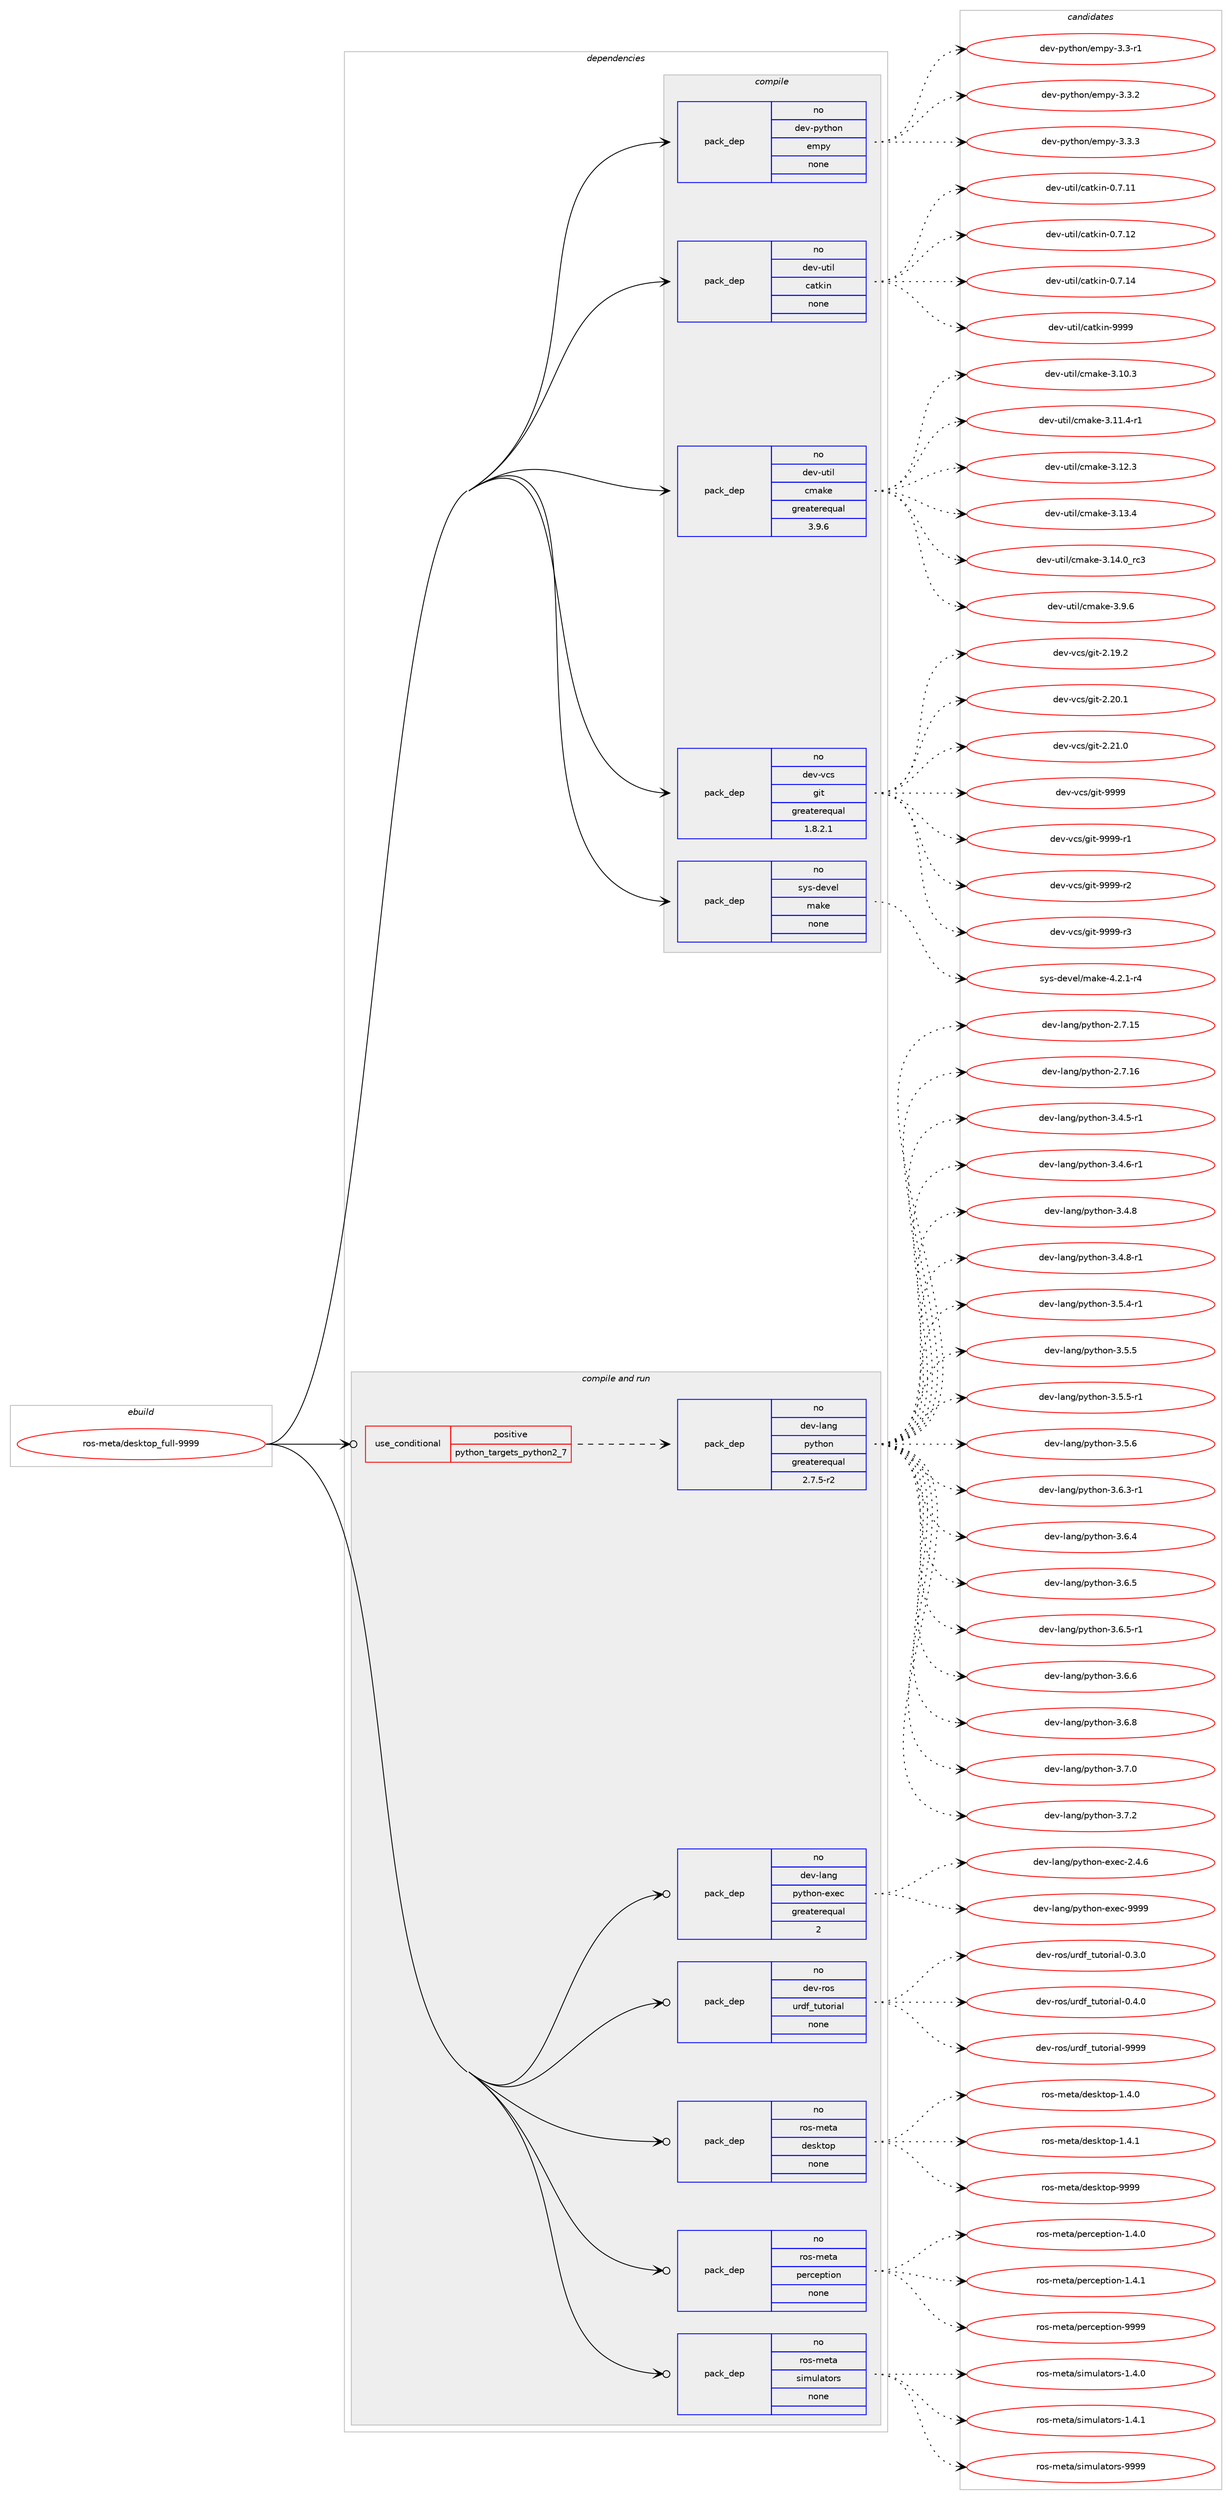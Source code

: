 digraph prolog {

# *************
# Graph options
# *************

newrank=true;
concentrate=true;
compound=true;
graph [rankdir=LR,fontname=Helvetica,fontsize=10,ranksep=1.5];#, ranksep=2.5, nodesep=0.2];
edge  [arrowhead=vee];
node  [fontname=Helvetica,fontsize=10];

# **********
# The ebuild
# **********

subgraph cluster_leftcol {
color=gray;
rank=same;
label=<<i>ebuild</i>>;
id [label="ros-meta/desktop_full-9999", color=red, width=4, href="../ros-meta/desktop_full-9999.svg"];
}

# ****************
# The dependencies
# ****************

subgraph cluster_midcol {
color=gray;
label=<<i>dependencies</i>>;
subgraph cluster_compile {
fillcolor="#eeeeee";
style=filled;
label=<<i>compile</i>>;
subgraph pack1203175 {
dependency1682384 [label=<<TABLE BORDER="0" CELLBORDER="1" CELLSPACING="0" CELLPADDING="4" WIDTH="220"><TR><TD ROWSPAN="6" CELLPADDING="30">pack_dep</TD></TR><TR><TD WIDTH="110">no</TD></TR><TR><TD>dev-python</TD></TR><TR><TD>empy</TD></TR><TR><TD>none</TD></TR><TR><TD></TD></TR></TABLE>>, shape=none, color=blue];
}
id:e -> dependency1682384:w [weight=20,style="solid",arrowhead="vee"];
subgraph pack1203176 {
dependency1682385 [label=<<TABLE BORDER="0" CELLBORDER="1" CELLSPACING="0" CELLPADDING="4" WIDTH="220"><TR><TD ROWSPAN="6" CELLPADDING="30">pack_dep</TD></TR><TR><TD WIDTH="110">no</TD></TR><TR><TD>dev-util</TD></TR><TR><TD>catkin</TD></TR><TR><TD>none</TD></TR><TR><TD></TD></TR></TABLE>>, shape=none, color=blue];
}
id:e -> dependency1682385:w [weight=20,style="solid",arrowhead="vee"];
subgraph pack1203177 {
dependency1682386 [label=<<TABLE BORDER="0" CELLBORDER="1" CELLSPACING="0" CELLPADDING="4" WIDTH="220"><TR><TD ROWSPAN="6" CELLPADDING="30">pack_dep</TD></TR><TR><TD WIDTH="110">no</TD></TR><TR><TD>dev-util</TD></TR><TR><TD>cmake</TD></TR><TR><TD>greaterequal</TD></TR><TR><TD>3.9.6</TD></TR></TABLE>>, shape=none, color=blue];
}
id:e -> dependency1682386:w [weight=20,style="solid",arrowhead="vee"];
subgraph pack1203178 {
dependency1682387 [label=<<TABLE BORDER="0" CELLBORDER="1" CELLSPACING="0" CELLPADDING="4" WIDTH="220"><TR><TD ROWSPAN="6" CELLPADDING="30">pack_dep</TD></TR><TR><TD WIDTH="110">no</TD></TR><TR><TD>dev-vcs</TD></TR><TR><TD>git</TD></TR><TR><TD>greaterequal</TD></TR><TR><TD>1.8.2.1</TD></TR></TABLE>>, shape=none, color=blue];
}
id:e -> dependency1682387:w [weight=20,style="solid",arrowhead="vee"];
subgraph pack1203179 {
dependency1682388 [label=<<TABLE BORDER="0" CELLBORDER="1" CELLSPACING="0" CELLPADDING="4" WIDTH="220"><TR><TD ROWSPAN="6" CELLPADDING="30">pack_dep</TD></TR><TR><TD WIDTH="110">no</TD></TR><TR><TD>sys-devel</TD></TR><TR><TD>make</TD></TR><TR><TD>none</TD></TR><TR><TD></TD></TR></TABLE>>, shape=none, color=blue];
}
id:e -> dependency1682388:w [weight=20,style="solid",arrowhead="vee"];
}
subgraph cluster_compileandrun {
fillcolor="#eeeeee";
style=filled;
label=<<i>compile and run</i>>;
subgraph cond451680 {
dependency1682389 [label=<<TABLE BORDER="0" CELLBORDER="1" CELLSPACING="0" CELLPADDING="4"><TR><TD ROWSPAN="3" CELLPADDING="10">use_conditional</TD></TR><TR><TD>positive</TD></TR><TR><TD>python_targets_python2_7</TD></TR></TABLE>>, shape=none, color=red];
subgraph pack1203180 {
dependency1682390 [label=<<TABLE BORDER="0" CELLBORDER="1" CELLSPACING="0" CELLPADDING="4" WIDTH="220"><TR><TD ROWSPAN="6" CELLPADDING="30">pack_dep</TD></TR><TR><TD WIDTH="110">no</TD></TR><TR><TD>dev-lang</TD></TR><TR><TD>python</TD></TR><TR><TD>greaterequal</TD></TR><TR><TD>2.7.5-r2</TD></TR></TABLE>>, shape=none, color=blue];
}
dependency1682389:e -> dependency1682390:w [weight=20,style="dashed",arrowhead="vee"];
}
id:e -> dependency1682389:w [weight=20,style="solid",arrowhead="odotvee"];
subgraph pack1203181 {
dependency1682391 [label=<<TABLE BORDER="0" CELLBORDER="1" CELLSPACING="0" CELLPADDING="4" WIDTH="220"><TR><TD ROWSPAN="6" CELLPADDING="30">pack_dep</TD></TR><TR><TD WIDTH="110">no</TD></TR><TR><TD>dev-lang</TD></TR><TR><TD>python-exec</TD></TR><TR><TD>greaterequal</TD></TR><TR><TD>2</TD></TR></TABLE>>, shape=none, color=blue];
}
id:e -> dependency1682391:w [weight=20,style="solid",arrowhead="odotvee"];
subgraph pack1203182 {
dependency1682392 [label=<<TABLE BORDER="0" CELLBORDER="1" CELLSPACING="0" CELLPADDING="4" WIDTH="220"><TR><TD ROWSPAN="6" CELLPADDING="30">pack_dep</TD></TR><TR><TD WIDTH="110">no</TD></TR><TR><TD>dev-ros</TD></TR><TR><TD>urdf_tutorial</TD></TR><TR><TD>none</TD></TR><TR><TD></TD></TR></TABLE>>, shape=none, color=blue];
}
id:e -> dependency1682392:w [weight=20,style="solid",arrowhead="odotvee"];
subgraph pack1203183 {
dependency1682393 [label=<<TABLE BORDER="0" CELLBORDER="1" CELLSPACING="0" CELLPADDING="4" WIDTH="220"><TR><TD ROWSPAN="6" CELLPADDING="30">pack_dep</TD></TR><TR><TD WIDTH="110">no</TD></TR><TR><TD>ros-meta</TD></TR><TR><TD>desktop</TD></TR><TR><TD>none</TD></TR><TR><TD></TD></TR></TABLE>>, shape=none, color=blue];
}
id:e -> dependency1682393:w [weight=20,style="solid",arrowhead="odotvee"];
subgraph pack1203184 {
dependency1682394 [label=<<TABLE BORDER="0" CELLBORDER="1" CELLSPACING="0" CELLPADDING="4" WIDTH="220"><TR><TD ROWSPAN="6" CELLPADDING="30">pack_dep</TD></TR><TR><TD WIDTH="110">no</TD></TR><TR><TD>ros-meta</TD></TR><TR><TD>perception</TD></TR><TR><TD>none</TD></TR><TR><TD></TD></TR></TABLE>>, shape=none, color=blue];
}
id:e -> dependency1682394:w [weight=20,style="solid",arrowhead="odotvee"];
subgraph pack1203185 {
dependency1682395 [label=<<TABLE BORDER="0" CELLBORDER="1" CELLSPACING="0" CELLPADDING="4" WIDTH="220"><TR><TD ROWSPAN="6" CELLPADDING="30">pack_dep</TD></TR><TR><TD WIDTH="110">no</TD></TR><TR><TD>ros-meta</TD></TR><TR><TD>simulators</TD></TR><TR><TD>none</TD></TR><TR><TD></TD></TR></TABLE>>, shape=none, color=blue];
}
id:e -> dependency1682395:w [weight=20,style="solid",arrowhead="odotvee"];
}
subgraph cluster_run {
fillcolor="#eeeeee";
style=filled;
label=<<i>run</i>>;
}
}

# **************
# The candidates
# **************

subgraph cluster_choices {
rank=same;
color=gray;
label=<<i>candidates</i>>;

subgraph choice1203175 {
color=black;
nodesep=1;
choice1001011184511212111610411111047101109112121455146514511449 [label="dev-python/empy-3.3-r1", color=red, width=4,href="../dev-python/empy-3.3-r1.svg"];
choice1001011184511212111610411111047101109112121455146514650 [label="dev-python/empy-3.3.2", color=red, width=4,href="../dev-python/empy-3.3.2.svg"];
choice1001011184511212111610411111047101109112121455146514651 [label="dev-python/empy-3.3.3", color=red, width=4,href="../dev-python/empy-3.3.3.svg"];
dependency1682384:e -> choice1001011184511212111610411111047101109112121455146514511449:w [style=dotted,weight="100"];
dependency1682384:e -> choice1001011184511212111610411111047101109112121455146514650:w [style=dotted,weight="100"];
dependency1682384:e -> choice1001011184511212111610411111047101109112121455146514651:w [style=dotted,weight="100"];
}
subgraph choice1203176 {
color=black;
nodesep=1;
choice1001011184511711610510847999711610710511045484655464949 [label="dev-util/catkin-0.7.11", color=red, width=4,href="../dev-util/catkin-0.7.11.svg"];
choice1001011184511711610510847999711610710511045484655464950 [label="dev-util/catkin-0.7.12", color=red, width=4,href="../dev-util/catkin-0.7.12.svg"];
choice1001011184511711610510847999711610710511045484655464952 [label="dev-util/catkin-0.7.14", color=red, width=4,href="../dev-util/catkin-0.7.14.svg"];
choice100101118451171161051084799971161071051104557575757 [label="dev-util/catkin-9999", color=red, width=4,href="../dev-util/catkin-9999.svg"];
dependency1682385:e -> choice1001011184511711610510847999711610710511045484655464949:w [style=dotted,weight="100"];
dependency1682385:e -> choice1001011184511711610510847999711610710511045484655464950:w [style=dotted,weight="100"];
dependency1682385:e -> choice1001011184511711610510847999711610710511045484655464952:w [style=dotted,weight="100"];
dependency1682385:e -> choice100101118451171161051084799971161071051104557575757:w [style=dotted,weight="100"];
}
subgraph choice1203177 {
color=black;
nodesep=1;
choice1001011184511711610510847991099710710145514649484651 [label="dev-util/cmake-3.10.3", color=red, width=4,href="../dev-util/cmake-3.10.3.svg"];
choice10010111845117116105108479910997107101455146494946524511449 [label="dev-util/cmake-3.11.4-r1", color=red, width=4,href="../dev-util/cmake-3.11.4-r1.svg"];
choice1001011184511711610510847991099710710145514649504651 [label="dev-util/cmake-3.12.3", color=red, width=4,href="../dev-util/cmake-3.12.3.svg"];
choice1001011184511711610510847991099710710145514649514652 [label="dev-util/cmake-3.13.4", color=red, width=4,href="../dev-util/cmake-3.13.4.svg"];
choice1001011184511711610510847991099710710145514649524648951149951 [label="dev-util/cmake-3.14.0_rc3", color=red, width=4,href="../dev-util/cmake-3.14.0_rc3.svg"];
choice10010111845117116105108479910997107101455146574654 [label="dev-util/cmake-3.9.6", color=red, width=4,href="../dev-util/cmake-3.9.6.svg"];
dependency1682386:e -> choice1001011184511711610510847991099710710145514649484651:w [style=dotted,weight="100"];
dependency1682386:e -> choice10010111845117116105108479910997107101455146494946524511449:w [style=dotted,weight="100"];
dependency1682386:e -> choice1001011184511711610510847991099710710145514649504651:w [style=dotted,weight="100"];
dependency1682386:e -> choice1001011184511711610510847991099710710145514649514652:w [style=dotted,weight="100"];
dependency1682386:e -> choice1001011184511711610510847991099710710145514649524648951149951:w [style=dotted,weight="100"];
dependency1682386:e -> choice10010111845117116105108479910997107101455146574654:w [style=dotted,weight="100"];
}
subgraph choice1203178 {
color=black;
nodesep=1;
choice10010111845118991154710310511645504649574650 [label="dev-vcs/git-2.19.2", color=red, width=4,href="../dev-vcs/git-2.19.2.svg"];
choice10010111845118991154710310511645504650484649 [label="dev-vcs/git-2.20.1", color=red, width=4,href="../dev-vcs/git-2.20.1.svg"];
choice10010111845118991154710310511645504650494648 [label="dev-vcs/git-2.21.0", color=red, width=4,href="../dev-vcs/git-2.21.0.svg"];
choice1001011184511899115471031051164557575757 [label="dev-vcs/git-9999", color=red, width=4,href="../dev-vcs/git-9999.svg"];
choice10010111845118991154710310511645575757574511449 [label="dev-vcs/git-9999-r1", color=red, width=4,href="../dev-vcs/git-9999-r1.svg"];
choice10010111845118991154710310511645575757574511450 [label="dev-vcs/git-9999-r2", color=red, width=4,href="../dev-vcs/git-9999-r2.svg"];
choice10010111845118991154710310511645575757574511451 [label="dev-vcs/git-9999-r3", color=red, width=4,href="../dev-vcs/git-9999-r3.svg"];
dependency1682387:e -> choice10010111845118991154710310511645504649574650:w [style=dotted,weight="100"];
dependency1682387:e -> choice10010111845118991154710310511645504650484649:w [style=dotted,weight="100"];
dependency1682387:e -> choice10010111845118991154710310511645504650494648:w [style=dotted,weight="100"];
dependency1682387:e -> choice1001011184511899115471031051164557575757:w [style=dotted,weight="100"];
dependency1682387:e -> choice10010111845118991154710310511645575757574511449:w [style=dotted,weight="100"];
dependency1682387:e -> choice10010111845118991154710310511645575757574511450:w [style=dotted,weight="100"];
dependency1682387:e -> choice10010111845118991154710310511645575757574511451:w [style=dotted,weight="100"];
}
subgraph choice1203179 {
color=black;
nodesep=1;
choice1151211154510010111810110847109971071014552465046494511452 [label="sys-devel/make-4.2.1-r4", color=red, width=4,href="../sys-devel/make-4.2.1-r4.svg"];
dependency1682388:e -> choice1151211154510010111810110847109971071014552465046494511452:w [style=dotted,weight="100"];
}
subgraph choice1203180 {
color=black;
nodesep=1;
choice10010111845108971101034711212111610411111045504655464953 [label="dev-lang/python-2.7.15", color=red, width=4,href="../dev-lang/python-2.7.15.svg"];
choice10010111845108971101034711212111610411111045504655464954 [label="dev-lang/python-2.7.16", color=red, width=4,href="../dev-lang/python-2.7.16.svg"];
choice1001011184510897110103471121211161041111104551465246534511449 [label="dev-lang/python-3.4.5-r1", color=red, width=4,href="../dev-lang/python-3.4.5-r1.svg"];
choice1001011184510897110103471121211161041111104551465246544511449 [label="dev-lang/python-3.4.6-r1", color=red, width=4,href="../dev-lang/python-3.4.6-r1.svg"];
choice100101118451089711010347112121116104111110455146524656 [label="dev-lang/python-3.4.8", color=red, width=4,href="../dev-lang/python-3.4.8.svg"];
choice1001011184510897110103471121211161041111104551465246564511449 [label="dev-lang/python-3.4.8-r1", color=red, width=4,href="../dev-lang/python-3.4.8-r1.svg"];
choice1001011184510897110103471121211161041111104551465346524511449 [label="dev-lang/python-3.5.4-r1", color=red, width=4,href="../dev-lang/python-3.5.4-r1.svg"];
choice100101118451089711010347112121116104111110455146534653 [label="dev-lang/python-3.5.5", color=red, width=4,href="../dev-lang/python-3.5.5.svg"];
choice1001011184510897110103471121211161041111104551465346534511449 [label="dev-lang/python-3.5.5-r1", color=red, width=4,href="../dev-lang/python-3.5.5-r1.svg"];
choice100101118451089711010347112121116104111110455146534654 [label="dev-lang/python-3.5.6", color=red, width=4,href="../dev-lang/python-3.5.6.svg"];
choice1001011184510897110103471121211161041111104551465446514511449 [label="dev-lang/python-3.6.3-r1", color=red, width=4,href="../dev-lang/python-3.6.3-r1.svg"];
choice100101118451089711010347112121116104111110455146544652 [label="dev-lang/python-3.6.4", color=red, width=4,href="../dev-lang/python-3.6.4.svg"];
choice100101118451089711010347112121116104111110455146544653 [label="dev-lang/python-3.6.5", color=red, width=4,href="../dev-lang/python-3.6.5.svg"];
choice1001011184510897110103471121211161041111104551465446534511449 [label="dev-lang/python-3.6.5-r1", color=red, width=4,href="../dev-lang/python-3.6.5-r1.svg"];
choice100101118451089711010347112121116104111110455146544654 [label="dev-lang/python-3.6.6", color=red, width=4,href="../dev-lang/python-3.6.6.svg"];
choice100101118451089711010347112121116104111110455146544656 [label="dev-lang/python-3.6.8", color=red, width=4,href="../dev-lang/python-3.6.8.svg"];
choice100101118451089711010347112121116104111110455146554648 [label="dev-lang/python-3.7.0", color=red, width=4,href="../dev-lang/python-3.7.0.svg"];
choice100101118451089711010347112121116104111110455146554650 [label="dev-lang/python-3.7.2", color=red, width=4,href="../dev-lang/python-3.7.2.svg"];
dependency1682390:e -> choice10010111845108971101034711212111610411111045504655464953:w [style=dotted,weight="100"];
dependency1682390:e -> choice10010111845108971101034711212111610411111045504655464954:w [style=dotted,weight="100"];
dependency1682390:e -> choice1001011184510897110103471121211161041111104551465246534511449:w [style=dotted,weight="100"];
dependency1682390:e -> choice1001011184510897110103471121211161041111104551465246544511449:w [style=dotted,weight="100"];
dependency1682390:e -> choice100101118451089711010347112121116104111110455146524656:w [style=dotted,weight="100"];
dependency1682390:e -> choice1001011184510897110103471121211161041111104551465246564511449:w [style=dotted,weight="100"];
dependency1682390:e -> choice1001011184510897110103471121211161041111104551465346524511449:w [style=dotted,weight="100"];
dependency1682390:e -> choice100101118451089711010347112121116104111110455146534653:w [style=dotted,weight="100"];
dependency1682390:e -> choice1001011184510897110103471121211161041111104551465346534511449:w [style=dotted,weight="100"];
dependency1682390:e -> choice100101118451089711010347112121116104111110455146534654:w [style=dotted,weight="100"];
dependency1682390:e -> choice1001011184510897110103471121211161041111104551465446514511449:w [style=dotted,weight="100"];
dependency1682390:e -> choice100101118451089711010347112121116104111110455146544652:w [style=dotted,weight="100"];
dependency1682390:e -> choice100101118451089711010347112121116104111110455146544653:w [style=dotted,weight="100"];
dependency1682390:e -> choice1001011184510897110103471121211161041111104551465446534511449:w [style=dotted,weight="100"];
dependency1682390:e -> choice100101118451089711010347112121116104111110455146544654:w [style=dotted,weight="100"];
dependency1682390:e -> choice100101118451089711010347112121116104111110455146544656:w [style=dotted,weight="100"];
dependency1682390:e -> choice100101118451089711010347112121116104111110455146554648:w [style=dotted,weight="100"];
dependency1682390:e -> choice100101118451089711010347112121116104111110455146554650:w [style=dotted,weight="100"];
}
subgraph choice1203181 {
color=black;
nodesep=1;
choice1001011184510897110103471121211161041111104510112010199455046524654 [label="dev-lang/python-exec-2.4.6", color=red, width=4,href="../dev-lang/python-exec-2.4.6.svg"];
choice10010111845108971101034711212111610411111045101120101994557575757 [label="dev-lang/python-exec-9999", color=red, width=4,href="../dev-lang/python-exec-9999.svg"];
dependency1682391:e -> choice1001011184510897110103471121211161041111104510112010199455046524654:w [style=dotted,weight="100"];
dependency1682391:e -> choice10010111845108971101034711212111610411111045101120101994557575757:w [style=dotted,weight="100"];
}
subgraph choice1203182 {
color=black;
nodesep=1;
choice10010111845114111115471171141001029511611711611111410597108454846514648 [label="dev-ros/urdf_tutorial-0.3.0", color=red, width=4,href="../dev-ros/urdf_tutorial-0.3.0.svg"];
choice10010111845114111115471171141001029511611711611111410597108454846524648 [label="dev-ros/urdf_tutorial-0.4.0", color=red, width=4,href="../dev-ros/urdf_tutorial-0.4.0.svg"];
choice100101118451141111154711711410010295116117116111114105971084557575757 [label="dev-ros/urdf_tutorial-9999", color=red, width=4,href="../dev-ros/urdf_tutorial-9999.svg"];
dependency1682392:e -> choice10010111845114111115471171141001029511611711611111410597108454846514648:w [style=dotted,weight="100"];
dependency1682392:e -> choice10010111845114111115471171141001029511611711611111410597108454846524648:w [style=dotted,weight="100"];
dependency1682392:e -> choice100101118451141111154711711410010295116117116111114105971084557575757:w [style=dotted,weight="100"];
}
subgraph choice1203183 {
color=black;
nodesep=1;
choice114111115451091011169747100101115107116111112454946524648 [label="ros-meta/desktop-1.4.0", color=red, width=4,href="../ros-meta/desktop-1.4.0.svg"];
choice114111115451091011169747100101115107116111112454946524649 [label="ros-meta/desktop-1.4.1", color=red, width=4,href="../ros-meta/desktop-1.4.1.svg"];
choice1141111154510910111697471001011151071161111124557575757 [label="ros-meta/desktop-9999", color=red, width=4,href="../ros-meta/desktop-9999.svg"];
dependency1682393:e -> choice114111115451091011169747100101115107116111112454946524648:w [style=dotted,weight="100"];
dependency1682393:e -> choice114111115451091011169747100101115107116111112454946524649:w [style=dotted,weight="100"];
dependency1682393:e -> choice1141111154510910111697471001011151071161111124557575757:w [style=dotted,weight="100"];
}
subgraph choice1203184 {
color=black;
nodesep=1;
choice11411111545109101116974711210111499101112116105111110454946524648 [label="ros-meta/perception-1.4.0", color=red, width=4,href="../ros-meta/perception-1.4.0.svg"];
choice11411111545109101116974711210111499101112116105111110454946524649 [label="ros-meta/perception-1.4.1", color=red, width=4,href="../ros-meta/perception-1.4.1.svg"];
choice114111115451091011169747112101114991011121161051111104557575757 [label="ros-meta/perception-9999", color=red, width=4,href="../ros-meta/perception-9999.svg"];
dependency1682394:e -> choice11411111545109101116974711210111499101112116105111110454946524648:w [style=dotted,weight="100"];
dependency1682394:e -> choice11411111545109101116974711210111499101112116105111110454946524649:w [style=dotted,weight="100"];
dependency1682394:e -> choice114111115451091011169747112101114991011121161051111104557575757:w [style=dotted,weight="100"];
}
subgraph choice1203185 {
color=black;
nodesep=1;
choice11411111545109101116974711510510911710897116111114115454946524648 [label="ros-meta/simulators-1.4.0", color=red, width=4,href="../ros-meta/simulators-1.4.0.svg"];
choice11411111545109101116974711510510911710897116111114115454946524649 [label="ros-meta/simulators-1.4.1", color=red, width=4,href="../ros-meta/simulators-1.4.1.svg"];
choice114111115451091011169747115105109117108971161111141154557575757 [label="ros-meta/simulators-9999", color=red, width=4,href="../ros-meta/simulators-9999.svg"];
dependency1682395:e -> choice11411111545109101116974711510510911710897116111114115454946524648:w [style=dotted,weight="100"];
dependency1682395:e -> choice11411111545109101116974711510510911710897116111114115454946524649:w [style=dotted,weight="100"];
dependency1682395:e -> choice114111115451091011169747115105109117108971161111141154557575757:w [style=dotted,weight="100"];
}
}

}
